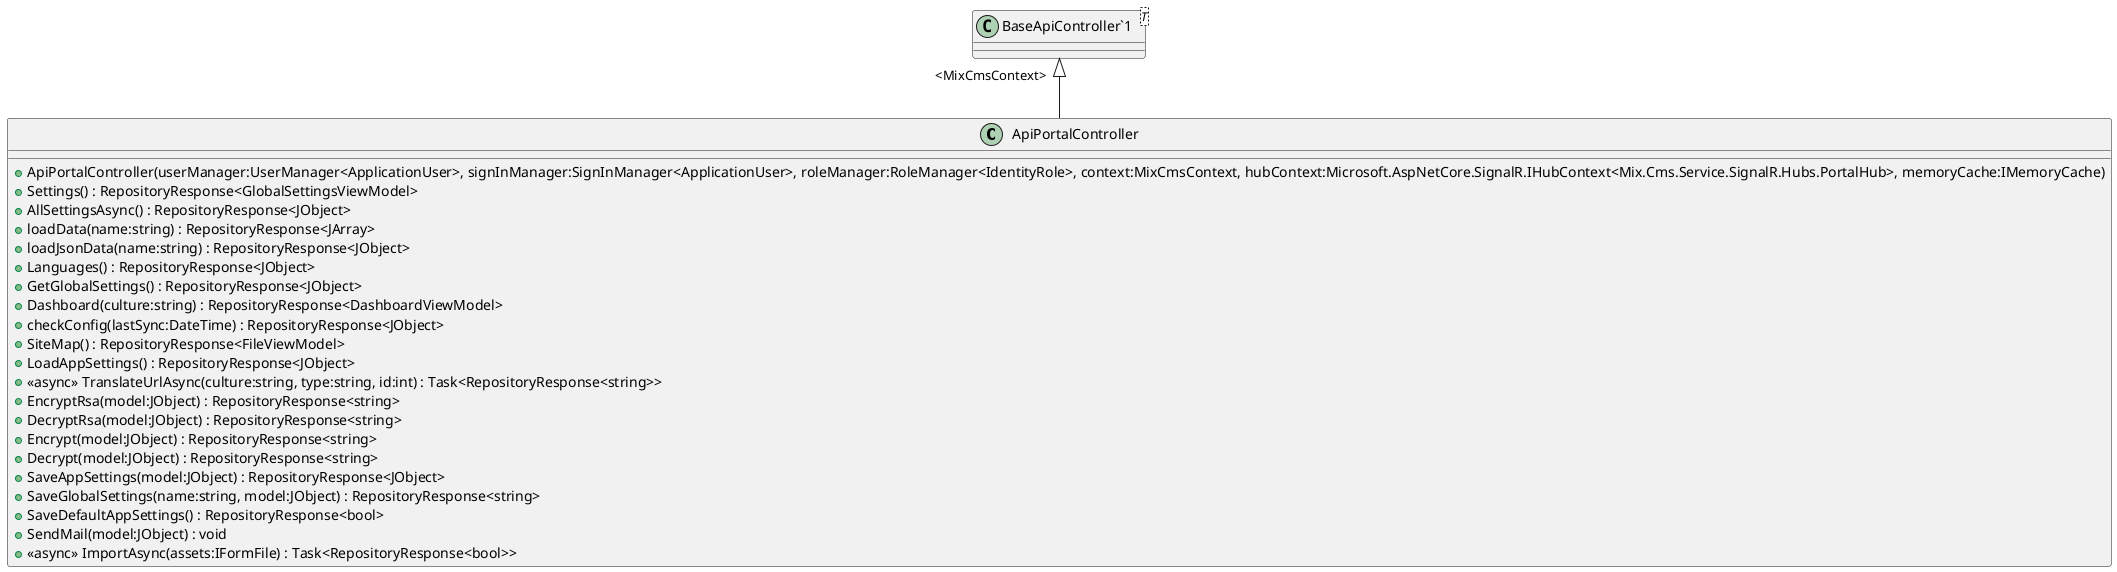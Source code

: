 @startuml
class ApiPortalController {
    + ApiPortalController(userManager:UserManager<ApplicationUser>, signInManager:SignInManager<ApplicationUser>, roleManager:RoleManager<IdentityRole>, context:MixCmsContext, hubContext:Microsoft.AspNetCore.SignalR.IHubContext<Mix.Cms.Service.SignalR.Hubs.PortalHub>, memoryCache:IMemoryCache)
    + Settings() : RepositoryResponse<GlobalSettingsViewModel>
    + AllSettingsAsync() : RepositoryResponse<JObject>
    + loadData(name:string) : RepositoryResponse<JArray>
    + loadJsonData(name:string) : RepositoryResponse<JObject>
    + Languages() : RepositoryResponse<JObject>
    + GetGlobalSettings() : RepositoryResponse<JObject>
    + Dashboard(culture:string) : RepositoryResponse<DashboardViewModel>
    + checkConfig(lastSync:DateTime) : RepositoryResponse<JObject>
    + SiteMap() : RepositoryResponse<FileViewModel>
    + LoadAppSettings() : RepositoryResponse<JObject>
    + <<async>> TranslateUrlAsync(culture:string, type:string, id:int) : Task<RepositoryResponse<string>>
    + EncryptRsa(model:JObject) : RepositoryResponse<string>
    + DecryptRsa(model:JObject) : RepositoryResponse<string>
    + Encrypt(model:JObject) : RepositoryResponse<string>
    + Decrypt(model:JObject) : RepositoryResponse<string>
    + SaveAppSettings(model:JObject) : RepositoryResponse<JObject>
    + SaveGlobalSettings(name:string, model:JObject) : RepositoryResponse<string>
    + SaveDefaultAppSettings() : RepositoryResponse<bool>
    + SendMail(model:JObject) : void
    + <<async>> ImportAsync(assets:IFormFile) : Task<RepositoryResponse<bool>>
}
class "BaseApiController`1"<T> {
}
"BaseApiController`1" "<MixCmsContext>" <|-- ApiPortalController
@enduml
